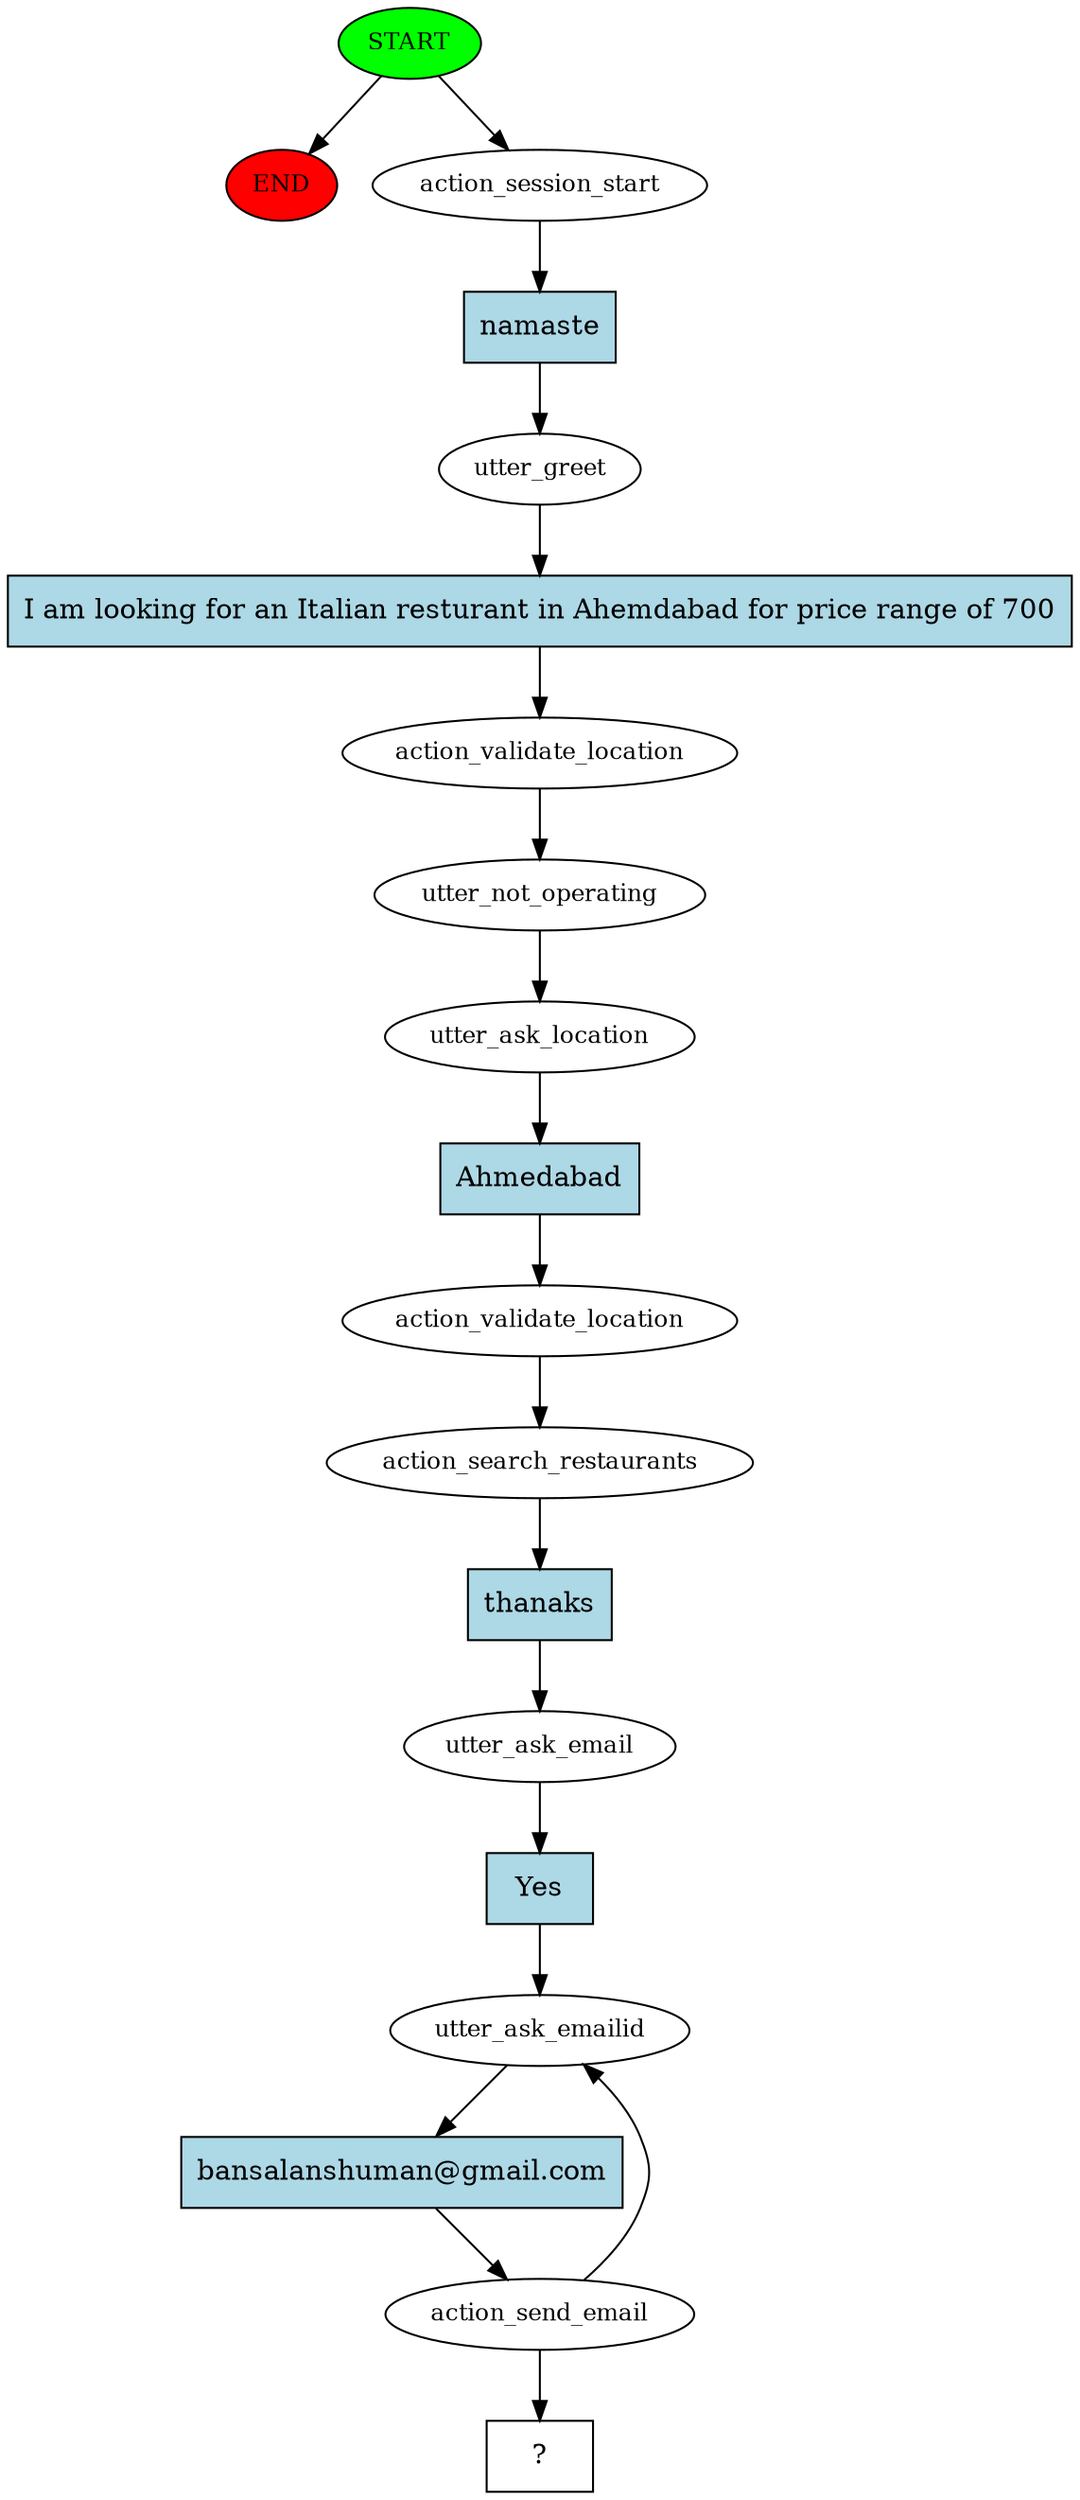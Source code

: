 digraph  {
0 [class="start active", fillcolor=green, fontsize=12, label=START, style=filled];
"-1" [class=end, fillcolor=red, fontsize=12, label=END, style=filled];
1 [class=active, fontsize=12, label=action_session_start];
2 [class=active, fontsize=12, label=utter_greet];
3 [class=active, fontsize=12, label=action_validate_location];
4 [class=active, fontsize=12, label=utter_not_operating];
5 [class=active, fontsize=12, label=utter_ask_location];
6 [class=active, fontsize=12, label=action_validate_location];
7 [class=active, fontsize=12, label=action_search_restaurants];
8 [class=active, fontsize=12, label=utter_ask_email];
9 [class=active, fontsize=12, label=utter_ask_emailid];
10 [class=active, fontsize=12, label=action_send_email];
13 [class="intent dashed active", label="  ?  ", shape=rect];
14 [class="intent active", fillcolor=lightblue, label=namaste, shape=rect, style=filled];
15 [class="intent active", fillcolor=lightblue, label="I am looking for an Italian resturant in Ahemdabad for price range of 700", shape=rect, style=filled];
16 [class="intent active", fillcolor=lightblue, label=Ahmedabad, shape=rect, style=filled];
17 [class="intent active", fillcolor=lightblue, label=thanaks, shape=rect, style=filled];
18 [class="intent active", fillcolor=lightblue, label=Yes, shape=rect, style=filled];
19 [class="intent active", fillcolor=lightblue, label="bansalanshuman@gmail.com", shape=rect, style=filled];
0 -> "-1"  [class="", key=NONE, label=""];
0 -> 1  [class=active, key=NONE, label=""];
1 -> 14  [class=active, key=0];
2 -> 15  [class=active, key=0];
3 -> 4  [class=active, key=NONE, label=""];
4 -> 5  [class=active, key=NONE, label=""];
5 -> 16  [class=active, key=0];
6 -> 7  [class=active, key=NONE, label=""];
7 -> 17  [class=active, key=0];
8 -> 18  [class=active, key=0];
9 -> 19  [class=active, key=0];
10 -> 9  [class=active, key=NONE, label=""];
10 -> 13  [class=active, key=NONE, label=""];
14 -> 2  [class=active, key=0];
15 -> 3  [class=active, key=0];
16 -> 6  [class=active, key=0];
17 -> 8  [class=active, key=0];
18 -> 9  [class=active, key=0];
19 -> 10  [class=active, key=0];
}
